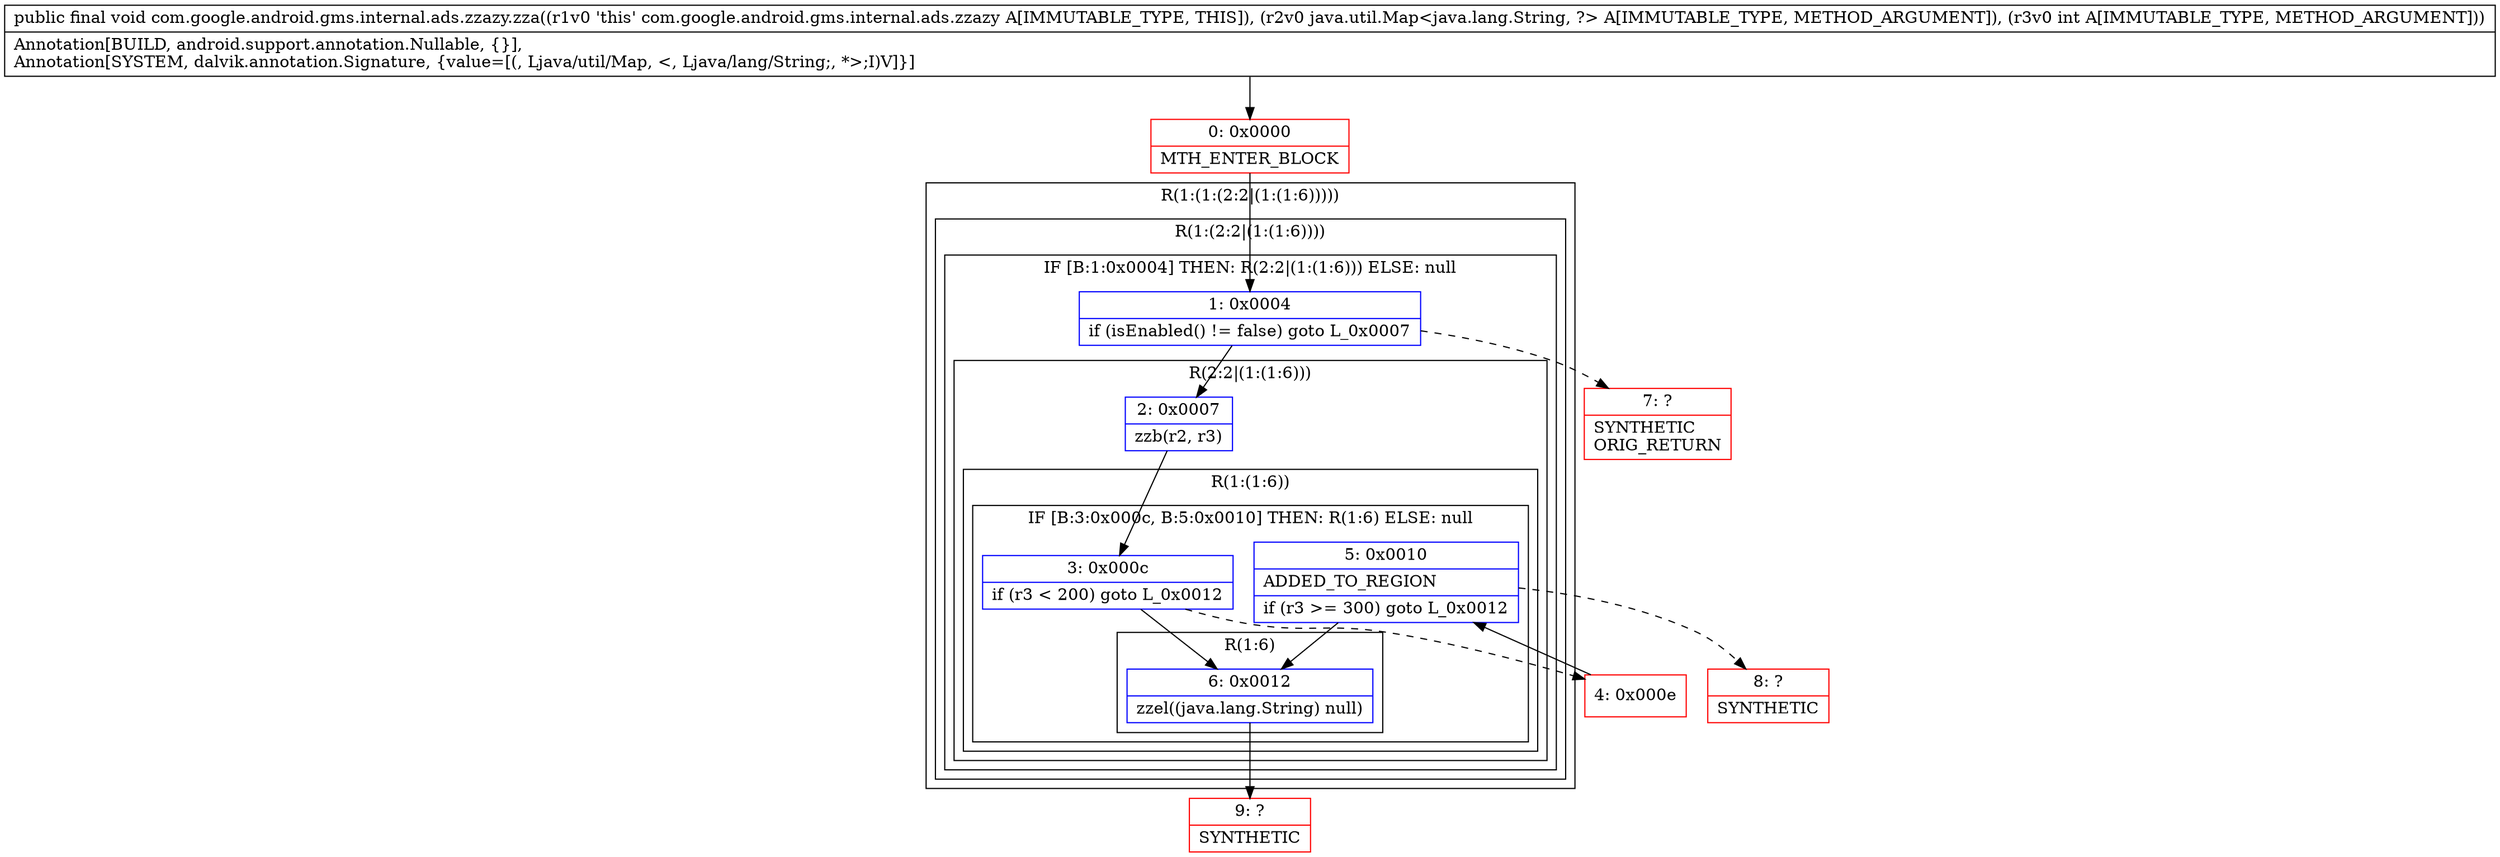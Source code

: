 digraph "CFG forcom.google.android.gms.internal.ads.zzazy.zza(Ljava\/util\/Map;I)V" {
subgraph cluster_Region_198339187 {
label = "R(1:(1:(2:2|(1:(1:6)))))";
node [shape=record,color=blue];
subgraph cluster_Region_700818800 {
label = "R(1:(2:2|(1:(1:6))))";
node [shape=record,color=blue];
subgraph cluster_IfRegion_66347227 {
label = "IF [B:1:0x0004] THEN: R(2:2|(1:(1:6))) ELSE: null";
node [shape=record,color=blue];
Node_1 [shape=record,label="{1\:\ 0x0004|if (isEnabled() != false) goto L_0x0007\l}"];
subgraph cluster_Region_1528213438 {
label = "R(2:2|(1:(1:6)))";
node [shape=record,color=blue];
Node_2 [shape=record,label="{2\:\ 0x0007|zzb(r2, r3)\l}"];
subgraph cluster_Region_1133496157 {
label = "R(1:(1:6))";
node [shape=record,color=blue];
subgraph cluster_IfRegion_1206195321 {
label = "IF [B:3:0x000c, B:5:0x0010] THEN: R(1:6) ELSE: null";
node [shape=record,color=blue];
Node_3 [shape=record,label="{3\:\ 0x000c|if (r3 \< 200) goto L_0x0012\l}"];
Node_5 [shape=record,label="{5\:\ 0x0010|ADDED_TO_REGION\l|if (r3 \>= 300) goto L_0x0012\l}"];
subgraph cluster_Region_1731679974 {
label = "R(1:6)";
node [shape=record,color=blue];
Node_6 [shape=record,label="{6\:\ 0x0012|zzel((java.lang.String) null)\l}"];
}
}
}
}
}
}
}
Node_0 [shape=record,color=red,label="{0\:\ 0x0000|MTH_ENTER_BLOCK\l}"];
Node_4 [shape=record,color=red,label="{4\:\ 0x000e}"];
Node_7 [shape=record,color=red,label="{7\:\ ?|SYNTHETIC\lORIG_RETURN\l}"];
Node_8 [shape=record,color=red,label="{8\:\ ?|SYNTHETIC\l}"];
Node_9 [shape=record,color=red,label="{9\:\ ?|SYNTHETIC\l}"];
MethodNode[shape=record,label="{public final void com.google.android.gms.internal.ads.zzazy.zza((r1v0 'this' com.google.android.gms.internal.ads.zzazy A[IMMUTABLE_TYPE, THIS]), (r2v0 java.util.Map\<java.lang.String, ?\> A[IMMUTABLE_TYPE, METHOD_ARGUMENT]), (r3v0 int A[IMMUTABLE_TYPE, METHOD_ARGUMENT]))  | Annotation[BUILD, android.support.annotation.Nullable, \{\}], \lAnnotation[SYSTEM, dalvik.annotation.Signature, \{value=[(, Ljava\/util\/Map, \<, Ljava\/lang\/String;, *\>;I)V]\}]\l}"];
MethodNode -> Node_0;
Node_1 -> Node_2;
Node_1 -> Node_7[style=dashed];
Node_2 -> Node_3;
Node_3 -> Node_4[style=dashed];
Node_3 -> Node_6;
Node_5 -> Node_6;
Node_5 -> Node_8[style=dashed];
Node_6 -> Node_9;
Node_0 -> Node_1;
Node_4 -> Node_5;
}

